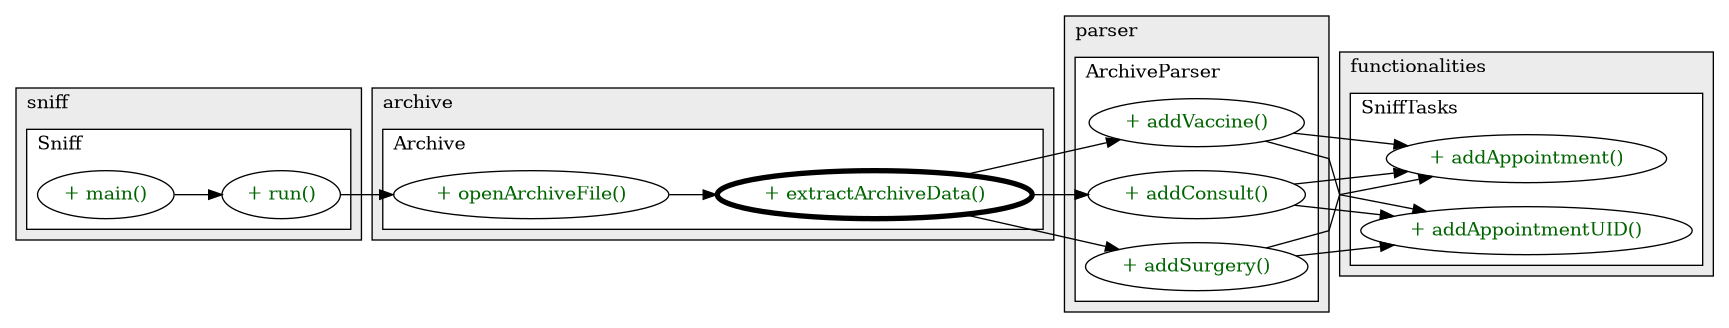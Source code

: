@startuml

/' diagram meta data start
config=CallConfiguration;
{
  "rootMethod": "archive.Archive#extractArchiveData(File)",
  "projectClassification": {
    "searchMode": "OpenProject", // OpenProject, AllProjects
    "includedProjects": "",
    "pathEndKeywords": "*.impl",
    "isClientPath": "",
    "isClientName": "",
    "isTestPath": "",
    "isTestName": "",
    "isMappingPath": "",
    "isMappingName": "",
    "isDataAccessPath": "",
    "isDataAccessName": "",
    "isDataStructurePath": "",
    "isDataStructureName": "",
    "isInterfaceStructuresPath": "",
    "isInterfaceStructuresName": "",
    "isEntryPointPath": "",
    "isEntryPointName": "",
    "treatFinalFieldsAsMandatory": false
  },
  "graphRestriction": {
    "classPackageExcludeFilter": "",
    "classPackageIncludeFilter": "",
    "classNameExcludeFilter": "",
    "classNameIncludeFilter": "",
    "methodNameExcludeFilter": "",
    "methodNameIncludeFilter": "",
    "removeByInheritance": "", // inheritance/annotation based filtering is done in a second step
    "removeByAnnotation": "",
    "removeByClassPackage": "", // cleanup the graph after inheritance/annotation based filtering is done
    "removeByClassName": "",
    "cutMappings": false,
    "cutEnum": true,
    "cutTests": true,
    "cutClient": true,
    "cutDataAccess": false,
    "cutInterfaceStructures": false,
    "cutDataStructures": false,
    "cutGetterAndSetter": true,
    "cutConstructors": true
  },
  "graphTraversal": {
    "forwardDepth": 3,
    "backwardDepth": 3,
    "classPackageExcludeFilter": "",
    "classPackageIncludeFilter": "",
    "classNameExcludeFilter": "",
    "classNameIncludeFilter": "",
    "methodNameExcludeFilter": "",
    "methodNameIncludeFilter": "",
    "hideMappings": false,
    "hideDataStructures": false,
    "hidePrivateMethods": true,
    "hideInterfaceCalls": true, // indirection: implementation -> interface (is hidden) -> implementation
    "onlyShowApplicationEntryPoints": false, // root node is included
    "useMethodCallsForStructureDiagram": "ForwardOnly" // ForwardOnly, BothDirections, No
  },
  "details": {
    "aggregation": "GroupByClass", // ByClass, GroupByClass, None
    "showMethodParametersTypes": false,
    "showMethodParametersNames": false,
    "showMethodReturnType": false,
    "showPackageLevels": 2,
    "showCallOrder": false,
    "edgeMode": "MethodsOnly", // TypesOnly, MethodsOnly, TypesAndMethods, MethodsAndDirectTypeUsage
    "showDetailedClassStructure": false
  },
  "rootClass": "archive.Archive",
  "extensionCallbackMethod": "" // qualified.class.name#methodName - signature: public static String method(String)
}
diagram meta data end '/



digraph g {
    rankdir="LR"
    splines=polyline
    

'nodes 
subgraph cluster_109586094 { 
   	label=sniff
	labeljust=l
	fillcolor="#ececec"
	style=filled
   
   subgraph cluster_1041190780 { 
   	label=Sniff
	labeljust=l
	fillcolor=white
	style=filled
   
   Sniff655660956XXXmain1859653459[
	label="+ main()"
	style=filled
	fillcolor=white
	tooltip="Sniff

&#10;  Main entry-point for the java.sniff.Sniff application.&#10; "
	fontcolor=darkgreen
];

Sniff655660956XXXrun0[
	label="+ run()"
	style=filled
	fillcolor=white
	tooltip="Sniff

null"
	fontcolor=darkgreen
];
} 
} 

subgraph cluster_579021399 { 
   	label=functionalities
	labeljust=l
	fillcolor="#ececec"
	style=filled
   
   subgraph cluster_203723525 { 
   	label=SniffTasks
	labeljust=l
	fillcolor=white
	style=filled
   
   SniffTasks579021399XXXaddAppointment192873343[
	label="+ addAppointment()"
	style=filled
	fillcolor=white
	tooltip="SniffTasks

null"
	fontcolor=darkgreen
];

SniffTasks579021399XXXaddAppointmentUID1808118735[
	label="+ addAppointmentUID()"
	style=filled
	fillcolor=white
	tooltip="SniffTasks

null"
	fontcolor=darkgreen
];
} 
} 

subgraph cluster_748101438 { 
   	label=archive
	labeljust=l
	fillcolor="#ececec"
	style=filled
   
   subgraph cluster_159156086 { 
   	label=Archive
	labeljust=l
	fillcolor=white
	style=filled
   
   Archive748101438XXXextractArchiveData2189724[
	label="+ extractArchiveData()"
	style=filled
	fillcolor=white
	tooltip="Archive

&#10;  Calls ArchiveParser to parse Archived task contents&#10; &#10;  @param archiveFile The SniffArchive file&#10;  @throws SniffException if errors are encountered while parsing&#10;  @throws FileNotFoundException if Archive file is not found&#10;  "
	penwidth=4
	fontcolor=darkgreen
];

Archive748101438XXXopenArchiveFile1808118735[
	label="+ openArchiveFile()"
	style=filled
	fillcolor=white
	tooltip="Archive

&#10;  Reads and adds the Archived task contents into the Appointments task list&#10; &#10;  @param filePath The path of the SniffArchive file&#10;  @throws SniffException if Archive file is not found&#10;  "
	fontcolor=darkgreen
];
} 
} 

subgraph cluster_995410913 { 
   	label=parser
	labeljust=l
	fillcolor="#ececec"
	style=filled
   
   subgraph cluster_1925837065 { 
   	label=ArchiveParser
	labeljust=l
	fillcolor=white
	style=filled
   
   ArchiveParser1930038276XXXaddConsult1808118735[
	label="+ addConsult()"
	style=filled
	fillcolor=white
	tooltip="ArchiveParser

&#10;  Parser to add Consultation Type Appointments&#10; &#10;  @param content the consultation type task to add to the Appointment task list&#10;  @throws SniffException when incorrect date and time format is stored&#10;  "
	fontcolor=darkgreen
];

ArchiveParser1930038276XXXaddSurgery1808118735[
	label="+ addSurgery()"
	style=filled
	fillcolor=white
	tooltip="ArchiveParser

&#10;  Parser to add Surgery Type Appointments&#10; &#10;  @param content the surgery type task to add to the Appointment task list&#10;  @throws SniffException when incorrect date and time format is stored&#10;  "
	fontcolor=darkgreen
];

ArchiveParser1930038276XXXaddVaccine1808118735[
	label="+ addVaccine()"
	style=filled
	fillcolor=white
	tooltip="ArchiveParser

&#10;  Parser to add Vaccination Type Appointments&#10; &#10;  @param content the vaccination type task to add to the Appointment task list&#10;  @throws SniffException when incorrect date and time format is stored&#10;  "
	fontcolor=darkgreen
];
} 
} 

'edges    
Archive748101438XXXextractArchiveData2189724 -> ArchiveParser1930038276XXXaddConsult1808118735;
Archive748101438XXXextractArchiveData2189724 -> ArchiveParser1930038276XXXaddSurgery1808118735;
Archive748101438XXXextractArchiveData2189724 -> ArchiveParser1930038276XXXaddVaccine1808118735;
Archive748101438XXXopenArchiveFile1808118735 -> Archive748101438XXXextractArchiveData2189724;
ArchiveParser1930038276XXXaddConsult1808118735 -> SniffTasks579021399XXXaddAppointment192873343;
ArchiveParser1930038276XXXaddConsult1808118735 -> SniffTasks579021399XXXaddAppointmentUID1808118735;
ArchiveParser1930038276XXXaddSurgery1808118735 -> SniffTasks579021399XXXaddAppointment192873343;
ArchiveParser1930038276XXXaddSurgery1808118735 -> SniffTasks579021399XXXaddAppointmentUID1808118735;
ArchiveParser1930038276XXXaddVaccine1808118735 -> SniffTasks579021399XXXaddAppointment192873343;
ArchiveParser1930038276XXXaddVaccine1808118735 -> SniffTasks579021399XXXaddAppointmentUID1808118735;
Sniff655660956XXXmain1859653459 -> Sniff655660956XXXrun0;
Sniff655660956XXXrun0 -> Archive748101438XXXopenArchiveFile1808118735;
    
}
@enduml